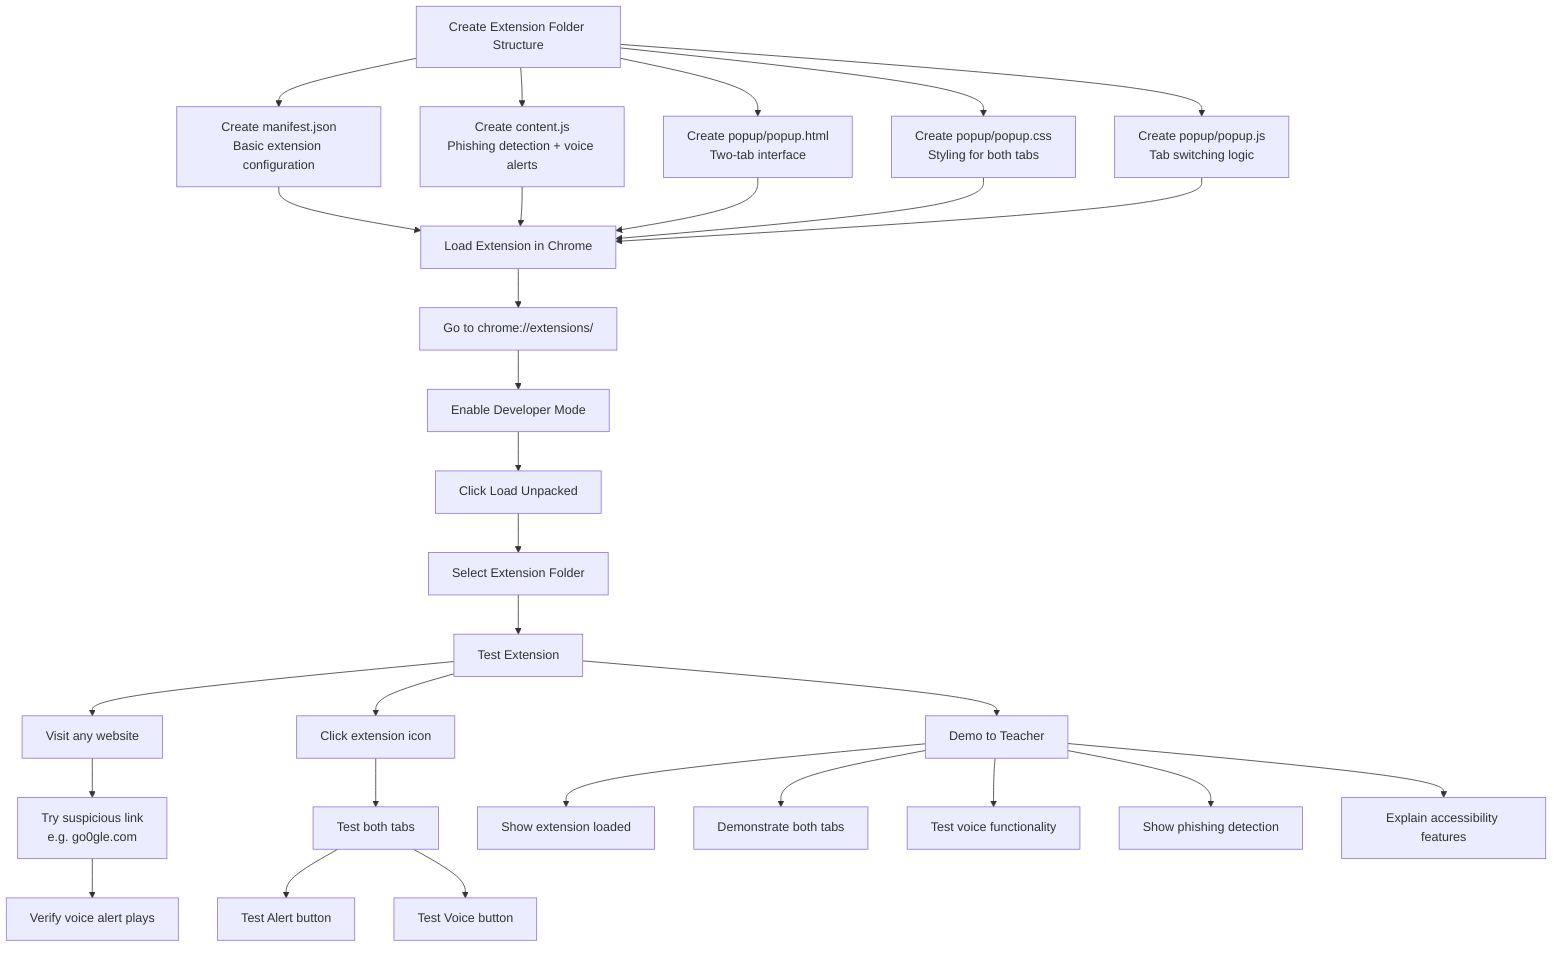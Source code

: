 flowchart TD
    A[Create Extension Folder Structure] --> B[Create manifest.json<br>Basic extension configuration];
    A --> C[Create content.js<br>Phishing detection + voice alerts];
    A --> D[Create popup/popup.html<br>Two-tab interface];
    A --> E[Create popup/popup.css<br>Styling for both tabs];
    A --> F[Create popup/popup.js<br>Tab switching logic];

    B & C & D & E & F --> G[Load Extension in Chrome];
    
    G --> H[Go to chrome://extensions/];
    H --> I[Enable Developer Mode];
    I --> J[Click Load Unpacked];
    J --> K[Select Extension Folder];
    
    K --> L[Test Extension];
    L --> M[Visit any website];
    M --> N[Try suspicious link<br>e.g. go0gle.com];
    N --> O[Verify voice alert plays];
    L --> P[Click extension icon];
    P --> Q[Test both tabs];
    Q --> R[Test Alert button];
    Q --> S[Test Voice button];
    
    L --> T[Demo to Teacher];
    T --> U[Show extension loaded];
    T --> V[Demonstrate both tabs];
    T --> W[Test voice functionality];
    T --> X[Show phishing detection];
    T --> Y[Explain accessibility features];